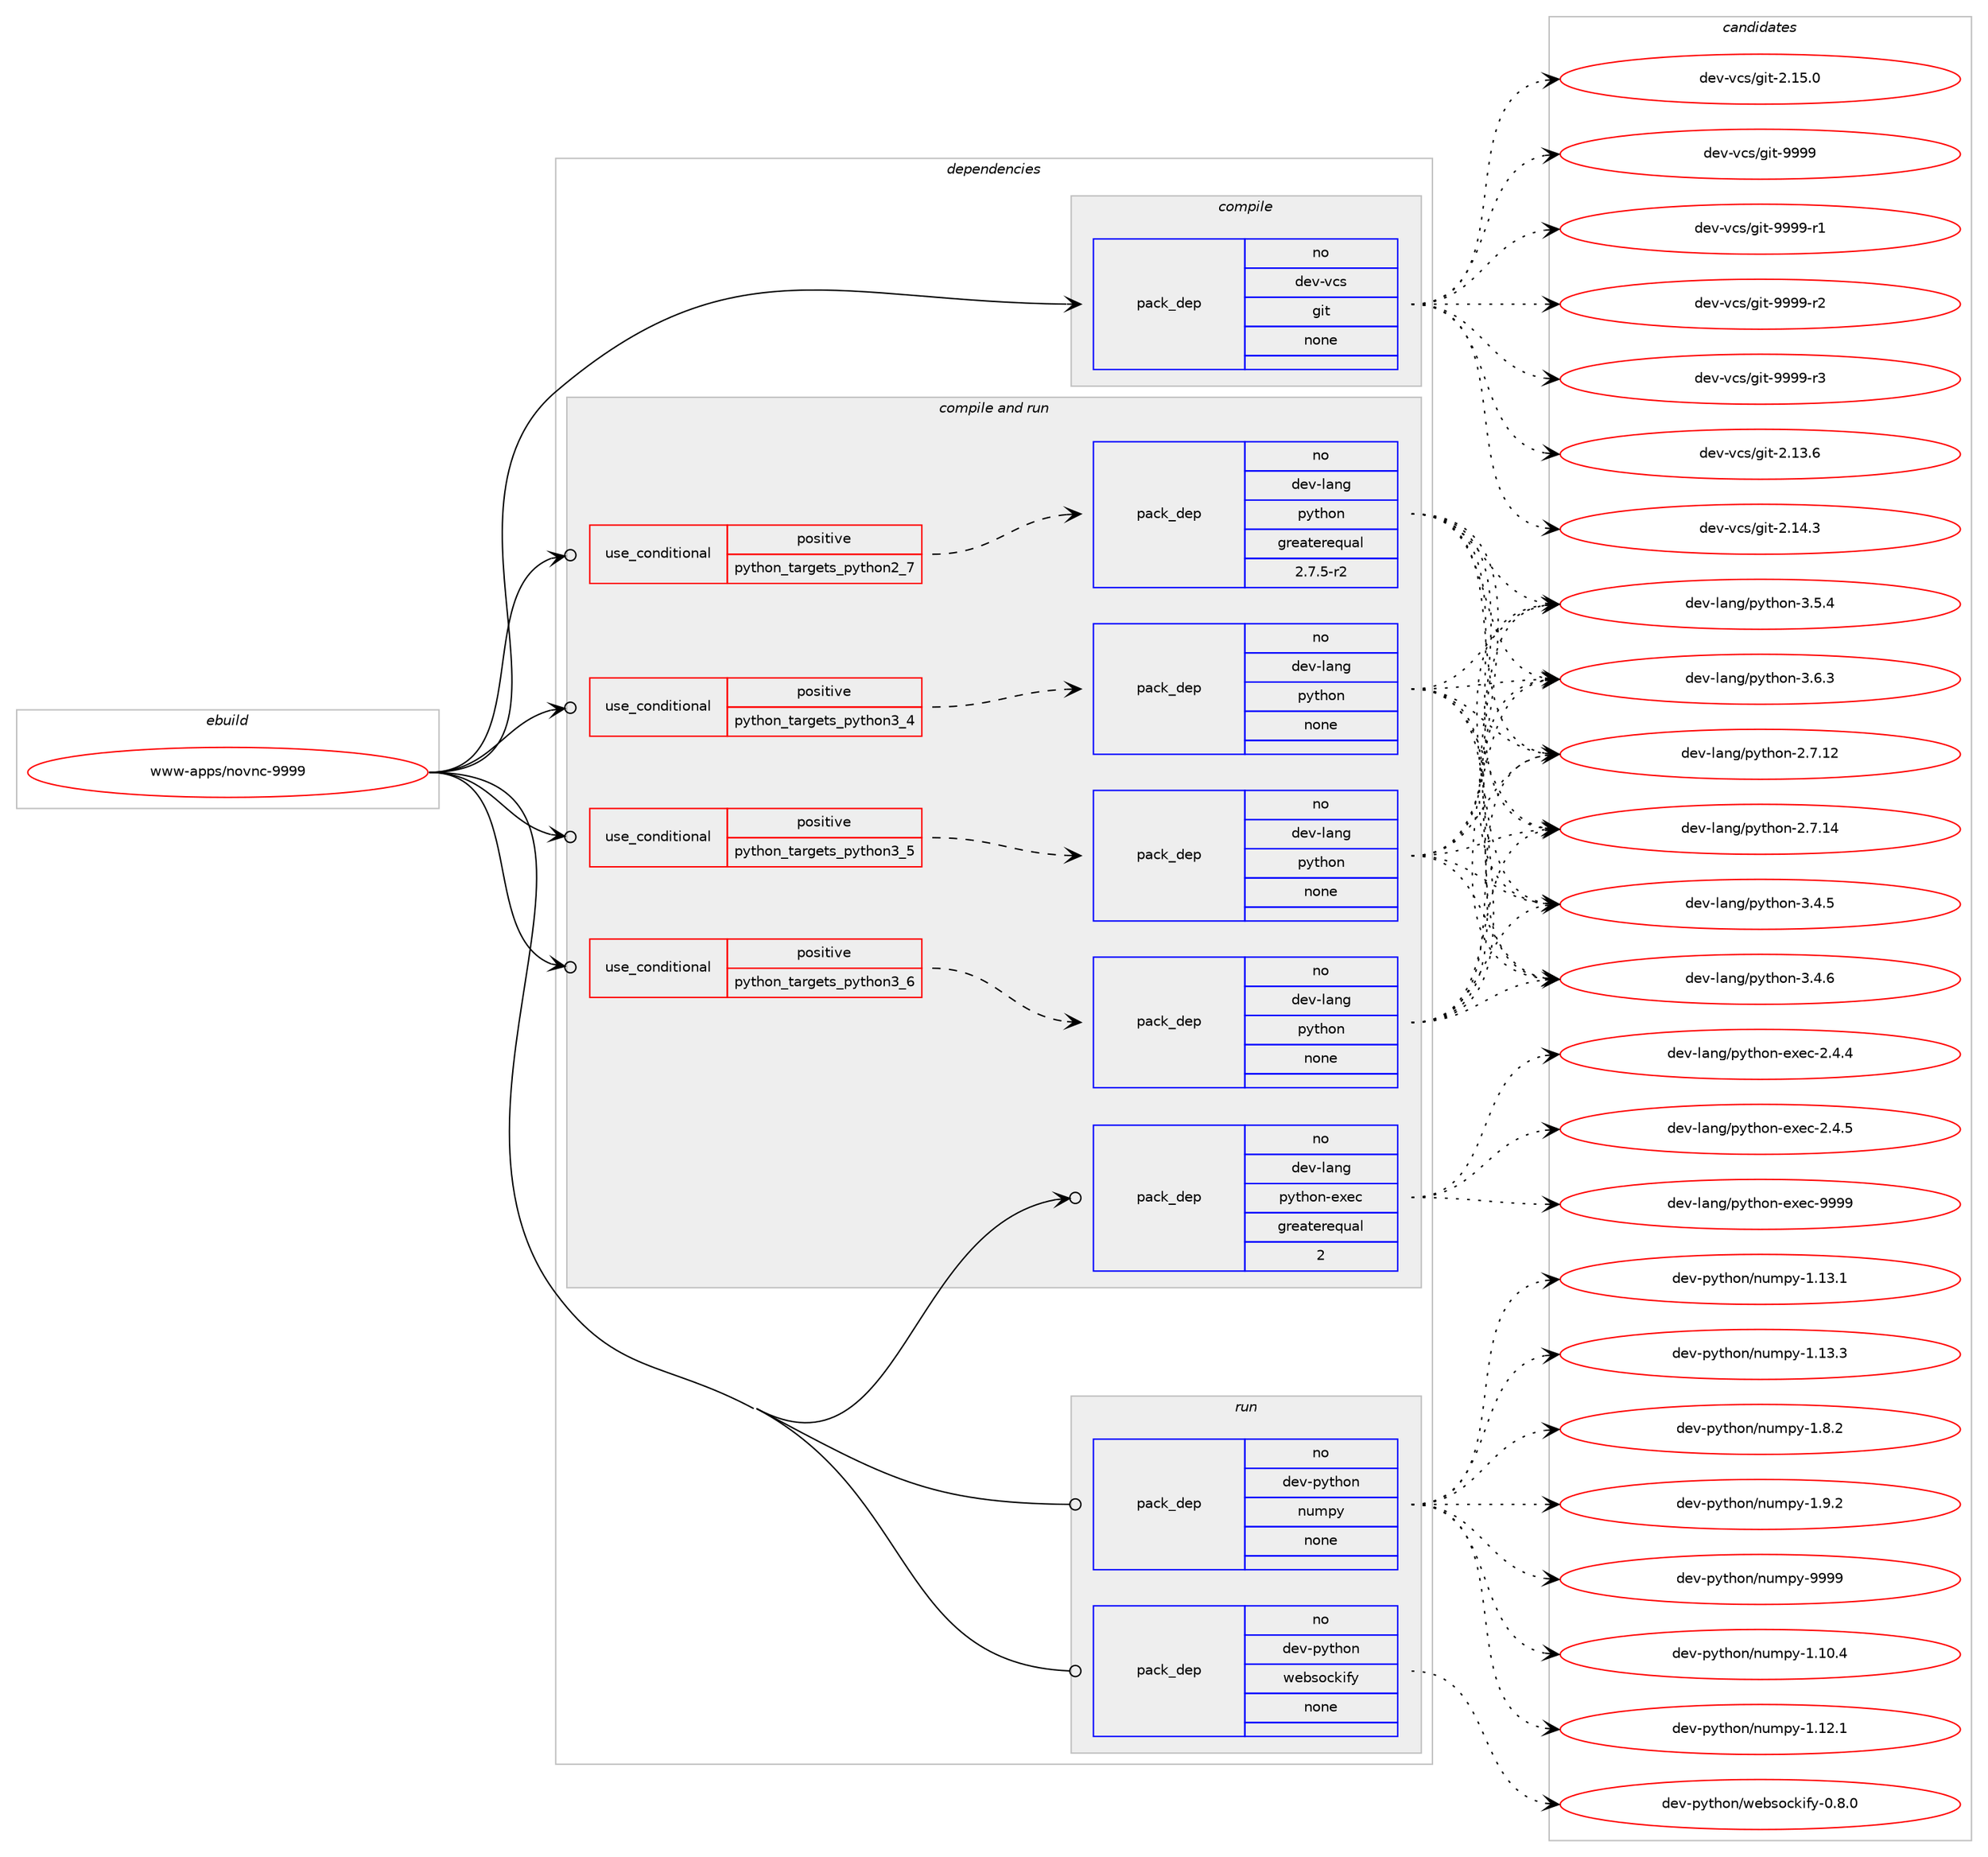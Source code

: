digraph prolog {

# *************
# Graph options
# *************

newrank=true;
concentrate=true;
compound=true;
graph [rankdir=LR,fontname=Helvetica,fontsize=10,ranksep=1.5];#, ranksep=2.5, nodesep=0.2];
edge  [arrowhead=vee];
node  [fontname=Helvetica,fontsize=10];

# **********
# The ebuild
# **********

subgraph cluster_leftcol {
color=gray;
rank=same;
label=<<i>ebuild</i>>;
id [label="www-apps/novnc-9999", color=red, width=4, href="../www-apps/novnc-9999.svg"];
}

# ****************
# The dependencies
# ****************

subgraph cluster_midcol {
color=gray;
label=<<i>dependencies</i>>;
subgraph cluster_compile {
fillcolor="#eeeeee";
style=filled;
label=<<i>compile</i>>;
subgraph pack372902 {
dependency501625 [label=<<TABLE BORDER="0" CELLBORDER="1" CELLSPACING="0" CELLPADDING="4" WIDTH="220"><TR><TD ROWSPAN="6" CELLPADDING="30">pack_dep</TD></TR><TR><TD WIDTH="110">no</TD></TR><TR><TD>dev-vcs</TD></TR><TR><TD>git</TD></TR><TR><TD>none</TD></TR><TR><TD></TD></TR></TABLE>>, shape=none, color=blue];
}
id:e -> dependency501625:w [weight=20,style="solid",arrowhead="vee"];
}
subgraph cluster_compileandrun {
fillcolor="#eeeeee";
style=filled;
label=<<i>compile and run</i>>;
subgraph cond119549 {
dependency501626 [label=<<TABLE BORDER="0" CELLBORDER="1" CELLSPACING="0" CELLPADDING="4"><TR><TD ROWSPAN="3" CELLPADDING="10">use_conditional</TD></TR><TR><TD>positive</TD></TR><TR><TD>python_targets_python2_7</TD></TR></TABLE>>, shape=none, color=red];
subgraph pack372903 {
dependency501627 [label=<<TABLE BORDER="0" CELLBORDER="1" CELLSPACING="0" CELLPADDING="4" WIDTH="220"><TR><TD ROWSPAN="6" CELLPADDING="30">pack_dep</TD></TR><TR><TD WIDTH="110">no</TD></TR><TR><TD>dev-lang</TD></TR><TR><TD>python</TD></TR><TR><TD>greaterequal</TD></TR><TR><TD>2.7.5-r2</TD></TR></TABLE>>, shape=none, color=blue];
}
dependency501626:e -> dependency501627:w [weight=20,style="dashed",arrowhead="vee"];
}
id:e -> dependency501626:w [weight=20,style="solid",arrowhead="odotvee"];
subgraph cond119550 {
dependency501628 [label=<<TABLE BORDER="0" CELLBORDER="1" CELLSPACING="0" CELLPADDING="4"><TR><TD ROWSPAN="3" CELLPADDING="10">use_conditional</TD></TR><TR><TD>positive</TD></TR><TR><TD>python_targets_python3_4</TD></TR></TABLE>>, shape=none, color=red];
subgraph pack372904 {
dependency501629 [label=<<TABLE BORDER="0" CELLBORDER="1" CELLSPACING="0" CELLPADDING="4" WIDTH="220"><TR><TD ROWSPAN="6" CELLPADDING="30">pack_dep</TD></TR><TR><TD WIDTH="110">no</TD></TR><TR><TD>dev-lang</TD></TR><TR><TD>python</TD></TR><TR><TD>none</TD></TR><TR><TD></TD></TR></TABLE>>, shape=none, color=blue];
}
dependency501628:e -> dependency501629:w [weight=20,style="dashed",arrowhead="vee"];
}
id:e -> dependency501628:w [weight=20,style="solid",arrowhead="odotvee"];
subgraph cond119551 {
dependency501630 [label=<<TABLE BORDER="0" CELLBORDER="1" CELLSPACING="0" CELLPADDING="4"><TR><TD ROWSPAN="3" CELLPADDING="10">use_conditional</TD></TR><TR><TD>positive</TD></TR><TR><TD>python_targets_python3_5</TD></TR></TABLE>>, shape=none, color=red];
subgraph pack372905 {
dependency501631 [label=<<TABLE BORDER="0" CELLBORDER="1" CELLSPACING="0" CELLPADDING="4" WIDTH="220"><TR><TD ROWSPAN="6" CELLPADDING="30">pack_dep</TD></TR><TR><TD WIDTH="110">no</TD></TR><TR><TD>dev-lang</TD></TR><TR><TD>python</TD></TR><TR><TD>none</TD></TR><TR><TD></TD></TR></TABLE>>, shape=none, color=blue];
}
dependency501630:e -> dependency501631:w [weight=20,style="dashed",arrowhead="vee"];
}
id:e -> dependency501630:w [weight=20,style="solid",arrowhead="odotvee"];
subgraph cond119552 {
dependency501632 [label=<<TABLE BORDER="0" CELLBORDER="1" CELLSPACING="0" CELLPADDING="4"><TR><TD ROWSPAN="3" CELLPADDING="10">use_conditional</TD></TR><TR><TD>positive</TD></TR><TR><TD>python_targets_python3_6</TD></TR></TABLE>>, shape=none, color=red];
subgraph pack372906 {
dependency501633 [label=<<TABLE BORDER="0" CELLBORDER="1" CELLSPACING="0" CELLPADDING="4" WIDTH="220"><TR><TD ROWSPAN="6" CELLPADDING="30">pack_dep</TD></TR><TR><TD WIDTH="110">no</TD></TR><TR><TD>dev-lang</TD></TR><TR><TD>python</TD></TR><TR><TD>none</TD></TR><TR><TD></TD></TR></TABLE>>, shape=none, color=blue];
}
dependency501632:e -> dependency501633:w [weight=20,style="dashed",arrowhead="vee"];
}
id:e -> dependency501632:w [weight=20,style="solid",arrowhead="odotvee"];
subgraph pack372907 {
dependency501634 [label=<<TABLE BORDER="0" CELLBORDER="1" CELLSPACING="0" CELLPADDING="4" WIDTH="220"><TR><TD ROWSPAN="6" CELLPADDING="30">pack_dep</TD></TR><TR><TD WIDTH="110">no</TD></TR><TR><TD>dev-lang</TD></TR><TR><TD>python-exec</TD></TR><TR><TD>greaterequal</TD></TR><TR><TD>2</TD></TR></TABLE>>, shape=none, color=blue];
}
id:e -> dependency501634:w [weight=20,style="solid",arrowhead="odotvee"];
}
subgraph cluster_run {
fillcolor="#eeeeee";
style=filled;
label=<<i>run</i>>;
subgraph pack372908 {
dependency501635 [label=<<TABLE BORDER="0" CELLBORDER="1" CELLSPACING="0" CELLPADDING="4" WIDTH="220"><TR><TD ROWSPAN="6" CELLPADDING="30">pack_dep</TD></TR><TR><TD WIDTH="110">no</TD></TR><TR><TD>dev-python</TD></TR><TR><TD>numpy</TD></TR><TR><TD>none</TD></TR><TR><TD></TD></TR></TABLE>>, shape=none, color=blue];
}
id:e -> dependency501635:w [weight=20,style="solid",arrowhead="odot"];
subgraph pack372909 {
dependency501636 [label=<<TABLE BORDER="0" CELLBORDER="1" CELLSPACING="0" CELLPADDING="4" WIDTH="220"><TR><TD ROWSPAN="6" CELLPADDING="30">pack_dep</TD></TR><TR><TD WIDTH="110">no</TD></TR><TR><TD>dev-python</TD></TR><TR><TD>websockify</TD></TR><TR><TD>none</TD></TR><TR><TD></TD></TR></TABLE>>, shape=none, color=blue];
}
id:e -> dependency501636:w [weight=20,style="solid",arrowhead="odot"];
}
}

# **************
# The candidates
# **************

subgraph cluster_choices {
rank=same;
color=gray;
label=<<i>candidates</i>>;

subgraph choice372902 {
color=black;
nodesep=1;
choice10010111845118991154710310511645504649514654 [label="dev-vcs/git-2.13.6", color=red, width=4,href="../dev-vcs/git-2.13.6.svg"];
choice10010111845118991154710310511645504649524651 [label="dev-vcs/git-2.14.3", color=red, width=4,href="../dev-vcs/git-2.14.3.svg"];
choice10010111845118991154710310511645504649534648 [label="dev-vcs/git-2.15.0", color=red, width=4,href="../dev-vcs/git-2.15.0.svg"];
choice1001011184511899115471031051164557575757 [label="dev-vcs/git-9999", color=red, width=4,href="../dev-vcs/git-9999.svg"];
choice10010111845118991154710310511645575757574511449 [label="dev-vcs/git-9999-r1", color=red, width=4,href="../dev-vcs/git-9999-r1.svg"];
choice10010111845118991154710310511645575757574511450 [label="dev-vcs/git-9999-r2", color=red, width=4,href="../dev-vcs/git-9999-r2.svg"];
choice10010111845118991154710310511645575757574511451 [label="dev-vcs/git-9999-r3", color=red, width=4,href="../dev-vcs/git-9999-r3.svg"];
dependency501625:e -> choice10010111845118991154710310511645504649514654:w [style=dotted,weight="100"];
dependency501625:e -> choice10010111845118991154710310511645504649524651:w [style=dotted,weight="100"];
dependency501625:e -> choice10010111845118991154710310511645504649534648:w [style=dotted,weight="100"];
dependency501625:e -> choice1001011184511899115471031051164557575757:w [style=dotted,weight="100"];
dependency501625:e -> choice10010111845118991154710310511645575757574511449:w [style=dotted,weight="100"];
dependency501625:e -> choice10010111845118991154710310511645575757574511450:w [style=dotted,weight="100"];
dependency501625:e -> choice10010111845118991154710310511645575757574511451:w [style=dotted,weight="100"];
}
subgraph choice372903 {
color=black;
nodesep=1;
choice10010111845108971101034711212111610411111045504655464950 [label="dev-lang/python-2.7.12", color=red, width=4,href="../dev-lang/python-2.7.12.svg"];
choice10010111845108971101034711212111610411111045504655464952 [label="dev-lang/python-2.7.14", color=red, width=4,href="../dev-lang/python-2.7.14.svg"];
choice100101118451089711010347112121116104111110455146524653 [label="dev-lang/python-3.4.5", color=red, width=4,href="../dev-lang/python-3.4.5.svg"];
choice100101118451089711010347112121116104111110455146524654 [label="dev-lang/python-3.4.6", color=red, width=4,href="../dev-lang/python-3.4.6.svg"];
choice100101118451089711010347112121116104111110455146534652 [label="dev-lang/python-3.5.4", color=red, width=4,href="../dev-lang/python-3.5.4.svg"];
choice100101118451089711010347112121116104111110455146544651 [label="dev-lang/python-3.6.3", color=red, width=4,href="../dev-lang/python-3.6.3.svg"];
dependency501627:e -> choice10010111845108971101034711212111610411111045504655464950:w [style=dotted,weight="100"];
dependency501627:e -> choice10010111845108971101034711212111610411111045504655464952:w [style=dotted,weight="100"];
dependency501627:e -> choice100101118451089711010347112121116104111110455146524653:w [style=dotted,weight="100"];
dependency501627:e -> choice100101118451089711010347112121116104111110455146524654:w [style=dotted,weight="100"];
dependency501627:e -> choice100101118451089711010347112121116104111110455146534652:w [style=dotted,weight="100"];
dependency501627:e -> choice100101118451089711010347112121116104111110455146544651:w [style=dotted,weight="100"];
}
subgraph choice372904 {
color=black;
nodesep=1;
choice10010111845108971101034711212111610411111045504655464950 [label="dev-lang/python-2.7.12", color=red, width=4,href="../dev-lang/python-2.7.12.svg"];
choice10010111845108971101034711212111610411111045504655464952 [label="dev-lang/python-2.7.14", color=red, width=4,href="../dev-lang/python-2.7.14.svg"];
choice100101118451089711010347112121116104111110455146524653 [label="dev-lang/python-3.4.5", color=red, width=4,href="../dev-lang/python-3.4.5.svg"];
choice100101118451089711010347112121116104111110455146524654 [label="dev-lang/python-3.4.6", color=red, width=4,href="../dev-lang/python-3.4.6.svg"];
choice100101118451089711010347112121116104111110455146534652 [label="dev-lang/python-3.5.4", color=red, width=4,href="../dev-lang/python-3.5.4.svg"];
choice100101118451089711010347112121116104111110455146544651 [label="dev-lang/python-3.6.3", color=red, width=4,href="../dev-lang/python-3.6.3.svg"];
dependency501629:e -> choice10010111845108971101034711212111610411111045504655464950:w [style=dotted,weight="100"];
dependency501629:e -> choice10010111845108971101034711212111610411111045504655464952:w [style=dotted,weight="100"];
dependency501629:e -> choice100101118451089711010347112121116104111110455146524653:w [style=dotted,weight="100"];
dependency501629:e -> choice100101118451089711010347112121116104111110455146524654:w [style=dotted,weight="100"];
dependency501629:e -> choice100101118451089711010347112121116104111110455146534652:w [style=dotted,weight="100"];
dependency501629:e -> choice100101118451089711010347112121116104111110455146544651:w [style=dotted,weight="100"];
}
subgraph choice372905 {
color=black;
nodesep=1;
choice10010111845108971101034711212111610411111045504655464950 [label="dev-lang/python-2.7.12", color=red, width=4,href="../dev-lang/python-2.7.12.svg"];
choice10010111845108971101034711212111610411111045504655464952 [label="dev-lang/python-2.7.14", color=red, width=4,href="../dev-lang/python-2.7.14.svg"];
choice100101118451089711010347112121116104111110455146524653 [label="dev-lang/python-3.4.5", color=red, width=4,href="../dev-lang/python-3.4.5.svg"];
choice100101118451089711010347112121116104111110455146524654 [label="dev-lang/python-3.4.6", color=red, width=4,href="../dev-lang/python-3.4.6.svg"];
choice100101118451089711010347112121116104111110455146534652 [label="dev-lang/python-3.5.4", color=red, width=4,href="../dev-lang/python-3.5.4.svg"];
choice100101118451089711010347112121116104111110455146544651 [label="dev-lang/python-3.6.3", color=red, width=4,href="../dev-lang/python-3.6.3.svg"];
dependency501631:e -> choice10010111845108971101034711212111610411111045504655464950:w [style=dotted,weight="100"];
dependency501631:e -> choice10010111845108971101034711212111610411111045504655464952:w [style=dotted,weight="100"];
dependency501631:e -> choice100101118451089711010347112121116104111110455146524653:w [style=dotted,weight="100"];
dependency501631:e -> choice100101118451089711010347112121116104111110455146524654:w [style=dotted,weight="100"];
dependency501631:e -> choice100101118451089711010347112121116104111110455146534652:w [style=dotted,weight="100"];
dependency501631:e -> choice100101118451089711010347112121116104111110455146544651:w [style=dotted,weight="100"];
}
subgraph choice372906 {
color=black;
nodesep=1;
choice10010111845108971101034711212111610411111045504655464950 [label="dev-lang/python-2.7.12", color=red, width=4,href="../dev-lang/python-2.7.12.svg"];
choice10010111845108971101034711212111610411111045504655464952 [label="dev-lang/python-2.7.14", color=red, width=4,href="../dev-lang/python-2.7.14.svg"];
choice100101118451089711010347112121116104111110455146524653 [label="dev-lang/python-3.4.5", color=red, width=4,href="../dev-lang/python-3.4.5.svg"];
choice100101118451089711010347112121116104111110455146524654 [label="dev-lang/python-3.4.6", color=red, width=4,href="../dev-lang/python-3.4.6.svg"];
choice100101118451089711010347112121116104111110455146534652 [label="dev-lang/python-3.5.4", color=red, width=4,href="../dev-lang/python-3.5.4.svg"];
choice100101118451089711010347112121116104111110455146544651 [label="dev-lang/python-3.6.3", color=red, width=4,href="../dev-lang/python-3.6.3.svg"];
dependency501633:e -> choice10010111845108971101034711212111610411111045504655464950:w [style=dotted,weight="100"];
dependency501633:e -> choice10010111845108971101034711212111610411111045504655464952:w [style=dotted,weight="100"];
dependency501633:e -> choice100101118451089711010347112121116104111110455146524653:w [style=dotted,weight="100"];
dependency501633:e -> choice100101118451089711010347112121116104111110455146524654:w [style=dotted,weight="100"];
dependency501633:e -> choice100101118451089711010347112121116104111110455146534652:w [style=dotted,weight="100"];
dependency501633:e -> choice100101118451089711010347112121116104111110455146544651:w [style=dotted,weight="100"];
}
subgraph choice372907 {
color=black;
nodesep=1;
choice1001011184510897110103471121211161041111104510112010199455046524652 [label="dev-lang/python-exec-2.4.4", color=red, width=4,href="../dev-lang/python-exec-2.4.4.svg"];
choice1001011184510897110103471121211161041111104510112010199455046524653 [label="dev-lang/python-exec-2.4.5", color=red, width=4,href="../dev-lang/python-exec-2.4.5.svg"];
choice10010111845108971101034711212111610411111045101120101994557575757 [label="dev-lang/python-exec-9999", color=red, width=4,href="../dev-lang/python-exec-9999.svg"];
dependency501634:e -> choice1001011184510897110103471121211161041111104510112010199455046524652:w [style=dotted,weight="100"];
dependency501634:e -> choice1001011184510897110103471121211161041111104510112010199455046524653:w [style=dotted,weight="100"];
dependency501634:e -> choice10010111845108971101034711212111610411111045101120101994557575757:w [style=dotted,weight="100"];
}
subgraph choice372908 {
color=black;
nodesep=1;
choice100101118451121211161041111104711011710911212145494649484652 [label="dev-python/numpy-1.10.4", color=red, width=4,href="../dev-python/numpy-1.10.4.svg"];
choice100101118451121211161041111104711011710911212145494649504649 [label="dev-python/numpy-1.12.1", color=red, width=4,href="../dev-python/numpy-1.12.1.svg"];
choice100101118451121211161041111104711011710911212145494649514649 [label="dev-python/numpy-1.13.1", color=red, width=4,href="../dev-python/numpy-1.13.1.svg"];
choice100101118451121211161041111104711011710911212145494649514651 [label="dev-python/numpy-1.13.3", color=red, width=4,href="../dev-python/numpy-1.13.3.svg"];
choice1001011184511212111610411111047110117109112121454946564650 [label="dev-python/numpy-1.8.2", color=red, width=4,href="../dev-python/numpy-1.8.2.svg"];
choice1001011184511212111610411111047110117109112121454946574650 [label="dev-python/numpy-1.9.2", color=red, width=4,href="../dev-python/numpy-1.9.2.svg"];
choice10010111845112121116104111110471101171091121214557575757 [label="dev-python/numpy-9999", color=red, width=4,href="../dev-python/numpy-9999.svg"];
dependency501635:e -> choice100101118451121211161041111104711011710911212145494649484652:w [style=dotted,weight="100"];
dependency501635:e -> choice100101118451121211161041111104711011710911212145494649504649:w [style=dotted,weight="100"];
dependency501635:e -> choice100101118451121211161041111104711011710911212145494649514649:w [style=dotted,weight="100"];
dependency501635:e -> choice100101118451121211161041111104711011710911212145494649514651:w [style=dotted,weight="100"];
dependency501635:e -> choice1001011184511212111610411111047110117109112121454946564650:w [style=dotted,weight="100"];
dependency501635:e -> choice1001011184511212111610411111047110117109112121454946574650:w [style=dotted,weight="100"];
dependency501635:e -> choice10010111845112121116104111110471101171091121214557575757:w [style=dotted,weight="100"];
}
subgraph choice372909 {
color=black;
nodesep=1;
choice10010111845112121116104111110471191019811511199107105102121454846564648 [label="dev-python/websockify-0.8.0", color=red, width=4,href="../dev-python/websockify-0.8.0.svg"];
dependency501636:e -> choice10010111845112121116104111110471191019811511199107105102121454846564648:w [style=dotted,weight="100"];
}
}

}
